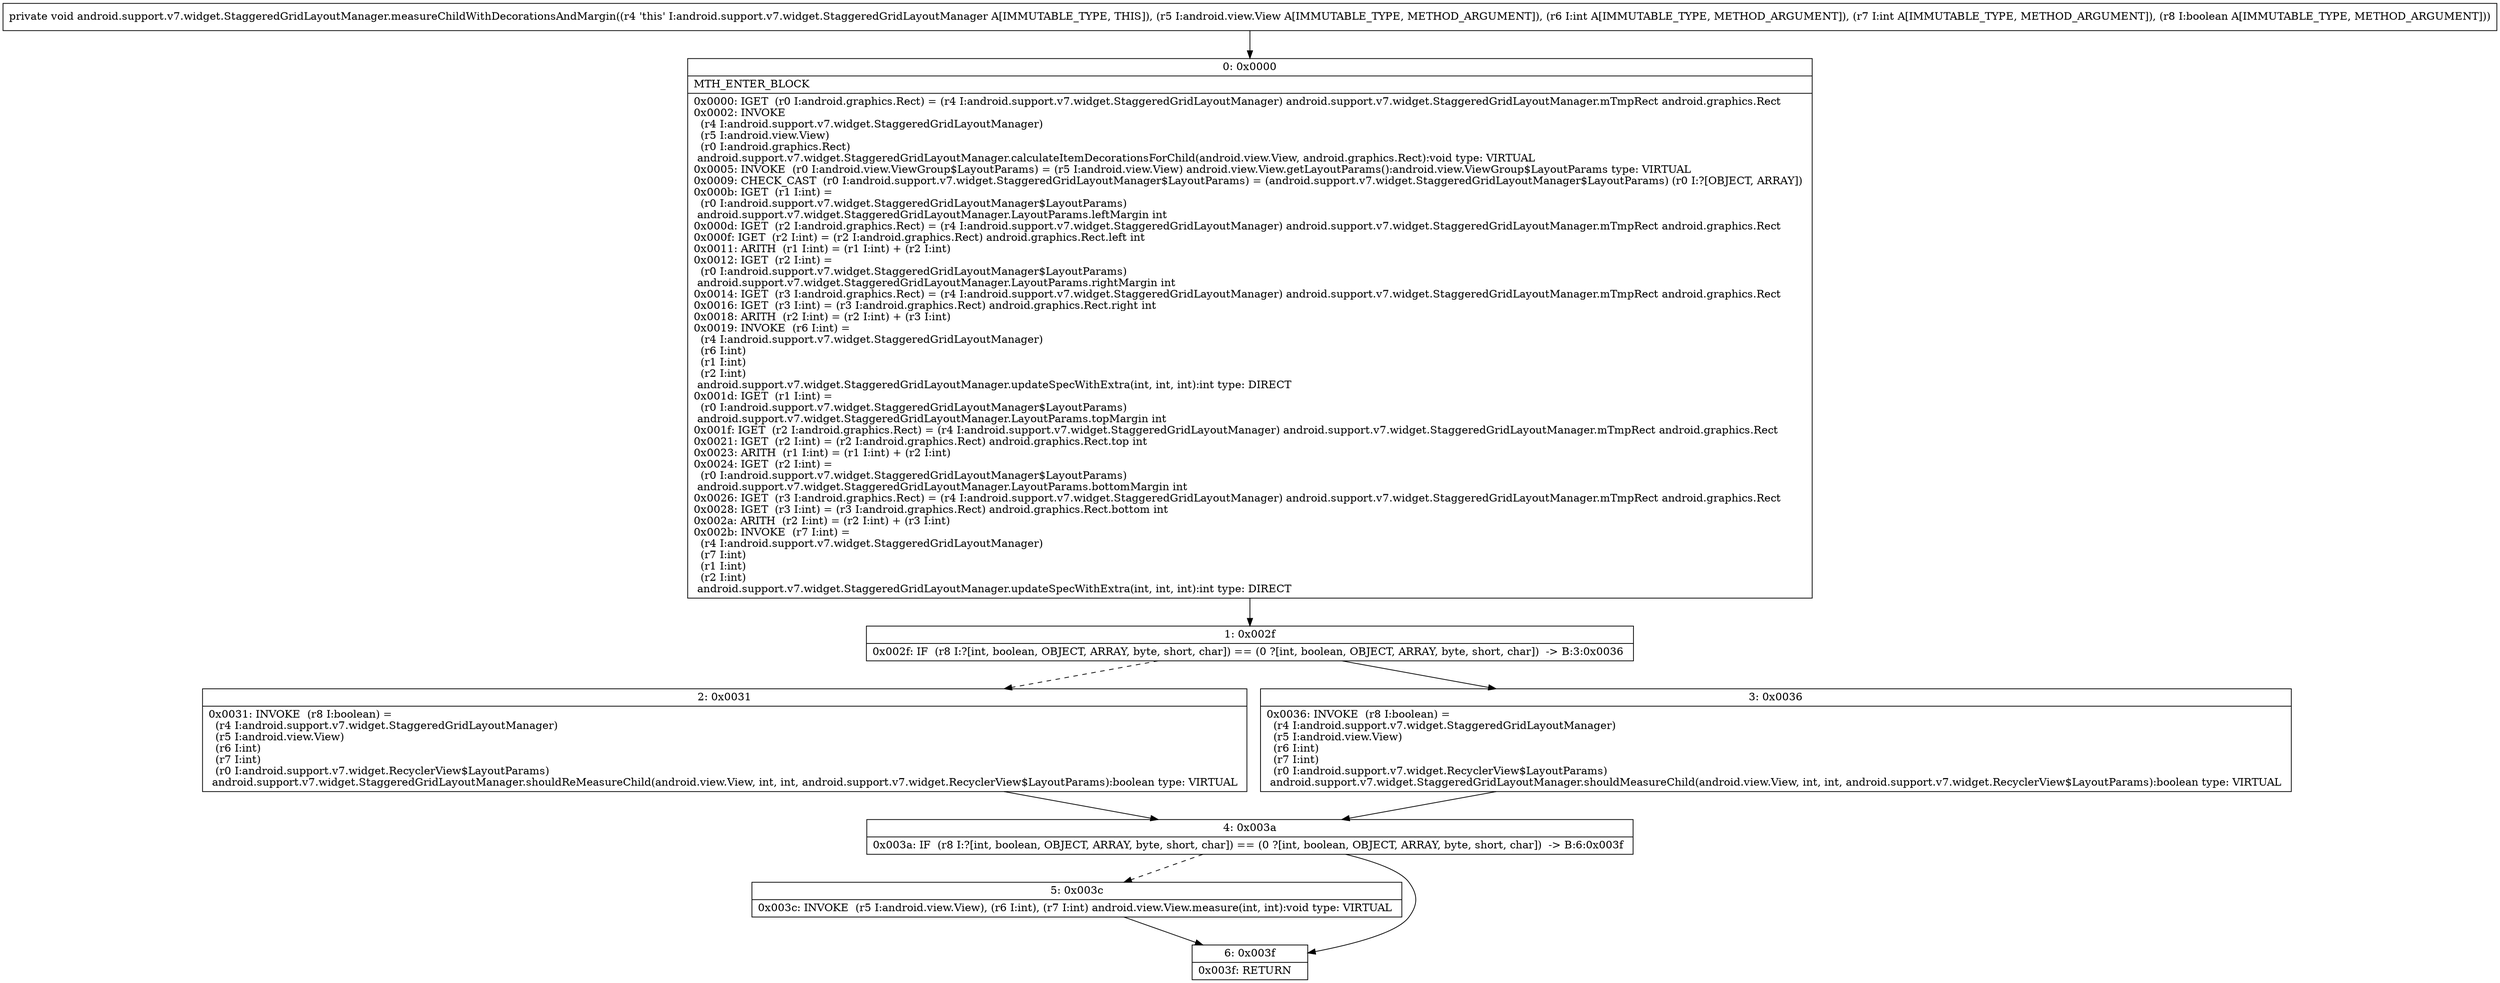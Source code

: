 digraph "CFG forandroid.support.v7.widget.StaggeredGridLayoutManager.measureChildWithDecorationsAndMargin(Landroid\/view\/View;IIZ)V" {
Node_0 [shape=record,label="{0\:\ 0x0000|MTH_ENTER_BLOCK\l|0x0000: IGET  (r0 I:android.graphics.Rect) = (r4 I:android.support.v7.widget.StaggeredGridLayoutManager) android.support.v7.widget.StaggeredGridLayoutManager.mTmpRect android.graphics.Rect \l0x0002: INVOKE  \l  (r4 I:android.support.v7.widget.StaggeredGridLayoutManager)\l  (r5 I:android.view.View)\l  (r0 I:android.graphics.Rect)\l android.support.v7.widget.StaggeredGridLayoutManager.calculateItemDecorationsForChild(android.view.View, android.graphics.Rect):void type: VIRTUAL \l0x0005: INVOKE  (r0 I:android.view.ViewGroup$LayoutParams) = (r5 I:android.view.View) android.view.View.getLayoutParams():android.view.ViewGroup$LayoutParams type: VIRTUAL \l0x0009: CHECK_CAST  (r0 I:android.support.v7.widget.StaggeredGridLayoutManager$LayoutParams) = (android.support.v7.widget.StaggeredGridLayoutManager$LayoutParams) (r0 I:?[OBJECT, ARRAY]) \l0x000b: IGET  (r1 I:int) = \l  (r0 I:android.support.v7.widget.StaggeredGridLayoutManager$LayoutParams)\l android.support.v7.widget.StaggeredGridLayoutManager.LayoutParams.leftMargin int \l0x000d: IGET  (r2 I:android.graphics.Rect) = (r4 I:android.support.v7.widget.StaggeredGridLayoutManager) android.support.v7.widget.StaggeredGridLayoutManager.mTmpRect android.graphics.Rect \l0x000f: IGET  (r2 I:int) = (r2 I:android.graphics.Rect) android.graphics.Rect.left int \l0x0011: ARITH  (r1 I:int) = (r1 I:int) + (r2 I:int) \l0x0012: IGET  (r2 I:int) = \l  (r0 I:android.support.v7.widget.StaggeredGridLayoutManager$LayoutParams)\l android.support.v7.widget.StaggeredGridLayoutManager.LayoutParams.rightMargin int \l0x0014: IGET  (r3 I:android.graphics.Rect) = (r4 I:android.support.v7.widget.StaggeredGridLayoutManager) android.support.v7.widget.StaggeredGridLayoutManager.mTmpRect android.graphics.Rect \l0x0016: IGET  (r3 I:int) = (r3 I:android.graphics.Rect) android.graphics.Rect.right int \l0x0018: ARITH  (r2 I:int) = (r2 I:int) + (r3 I:int) \l0x0019: INVOKE  (r6 I:int) = \l  (r4 I:android.support.v7.widget.StaggeredGridLayoutManager)\l  (r6 I:int)\l  (r1 I:int)\l  (r2 I:int)\l android.support.v7.widget.StaggeredGridLayoutManager.updateSpecWithExtra(int, int, int):int type: DIRECT \l0x001d: IGET  (r1 I:int) = \l  (r0 I:android.support.v7.widget.StaggeredGridLayoutManager$LayoutParams)\l android.support.v7.widget.StaggeredGridLayoutManager.LayoutParams.topMargin int \l0x001f: IGET  (r2 I:android.graphics.Rect) = (r4 I:android.support.v7.widget.StaggeredGridLayoutManager) android.support.v7.widget.StaggeredGridLayoutManager.mTmpRect android.graphics.Rect \l0x0021: IGET  (r2 I:int) = (r2 I:android.graphics.Rect) android.graphics.Rect.top int \l0x0023: ARITH  (r1 I:int) = (r1 I:int) + (r2 I:int) \l0x0024: IGET  (r2 I:int) = \l  (r0 I:android.support.v7.widget.StaggeredGridLayoutManager$LayoutParams)\l android.support.v7.widget.StaggeredGridLayoutManager.LayoutParams.bottomMargin int \l0x0026: IGET  (r3 I:android.graphics.Rect) = (r4 I:android.support.v7.widget.StaggeredGridLayoutManager) android.support.v7.widget.StaggeredGridLayoutManager.mTmpRect android.graphics.Rect \l0x0028: IGET  (r3 I:int) = (r3 I:android.graphics.Rect) android.graphics.Rect.bottom int \l0x002a: ARITH  (r2 I:int) = (r2 I:int) + (r3 I:int) \l0x002b: INVOKE  (r7 I:int) = \l  (r4 I:android.support.v7.widget.StaggeredGridLayoutManager)\l  (r7 I:int)\l  (r1 I:int)\l  (r2 I:int)\l android.support.v7.widget.StaggeredGridLayoutManager.updateSpecWithExtra(int, int, int):int type: DIRECT \l}"];
Node_1 [shape=record,label="{1\:\ 0x002f|0x002f: IF  (r8 I:?[int, boolean, OBJECT, ARRAY, byte, short, char]) == (0 ?[int, boolean, OBJECT, ARRAY, byte, short, char])  \-\> B:3:0x0036 \l}"];
Node_2 [shape=record,label="{2\:\ 0x0031|0x0031: INVOKE  (r8 I:boolean) = \l  (r4 I:android.support.v7.widget.StaggeredGridLayoutManager)\l  (r5 I:android.view.View)\l  (r6 I:int)\l  (r7 I:int)\l  (r0 I:android.support.v7.widget.RecyclerView$LayoutParams)\l android.support.v7.widget.StaggeredGridLayoutManager.shouldReMeasureChild(android.view.View, int, int, android.support.v7.widget.RecyclerView$LayoutParams):boolean type: VIRTUAL \l}"];
Node_3 [shape=record,label="{3\:\ 0x0036|0x0036: INVOKE  (r8 I:boolean) = \l  (r4 I:android.support.v7.widget.StaggeredGridLayoutManager)\l  (r5 I:android.view.View)\l  (r6 I:int)\l  (r7 I:int)\l  (r0 I:android.support.v7.widget.RecyclerView$LayoutParams)\l android.support.v7.widget.StaggeredGridLayoutManager.shouldMeasureChild(android.view.View, int, int, android.support.v7.widget.RecyclerView$LayoutParams):boolean type: VIRTUAL \l}"];
Node_4 [shape=record,label="{4\:\ 0x003a|0x003a: IF  (r8 I:?[int, boolean, OBJECT, ARRAY, byte, short, char]) == (0 ?[int, boolean, OBJECT, ARRAY, byte, short, char])  \-\> B:6:0x003f \l}"];
Node_5 [shape=record,label="{5\:\ 0x003c|0x003c: INVOKE  (r5 I:android.view.View), (r6 I:int), (r7 I:int) android.view.View.measure(int, int):void type: VIRTUAL \l}"];
Node_6 [shape=record,label="{6\:\ 0x003f|0x003f: RETURN   \l}"];
MethodNode[shape=record,label="{private void android.support.v7.widget.StaggeredGridLayoutManager.measureChildWithDecorationsAndMargin((r4 'this' I:android.support.v7.widget.StaggeredGridLayoutManager A[IMMUTABLE_TYPE, THIS]), (r5 I:android.view.View A[IMMUTABLE_TYPE, METHOD_ARGUMENT]), (r6 I:int A[IMMUTABLE_TYPE, METHOD_ARGUMENT]), (r7 I:int A[IMMUTABLE_TYPE, METHOD_ARGUMENT]), (r8 I:boolean A[IMMUTABLE_TYPE, METHOD_ARGUMENT])) }"];
MethodNode -> Node_0;
Node_0 -> Node_1;
Node_1 -> Node_2[style=dashed];
Node_1 -> Node_3;
Node_2 -> Node_4;
Node_3 -> Node_4;
Node_4 -> Node_5[style=dashed];
Node_4 -> Node_6;
Node_5 -> Node_6;
}

